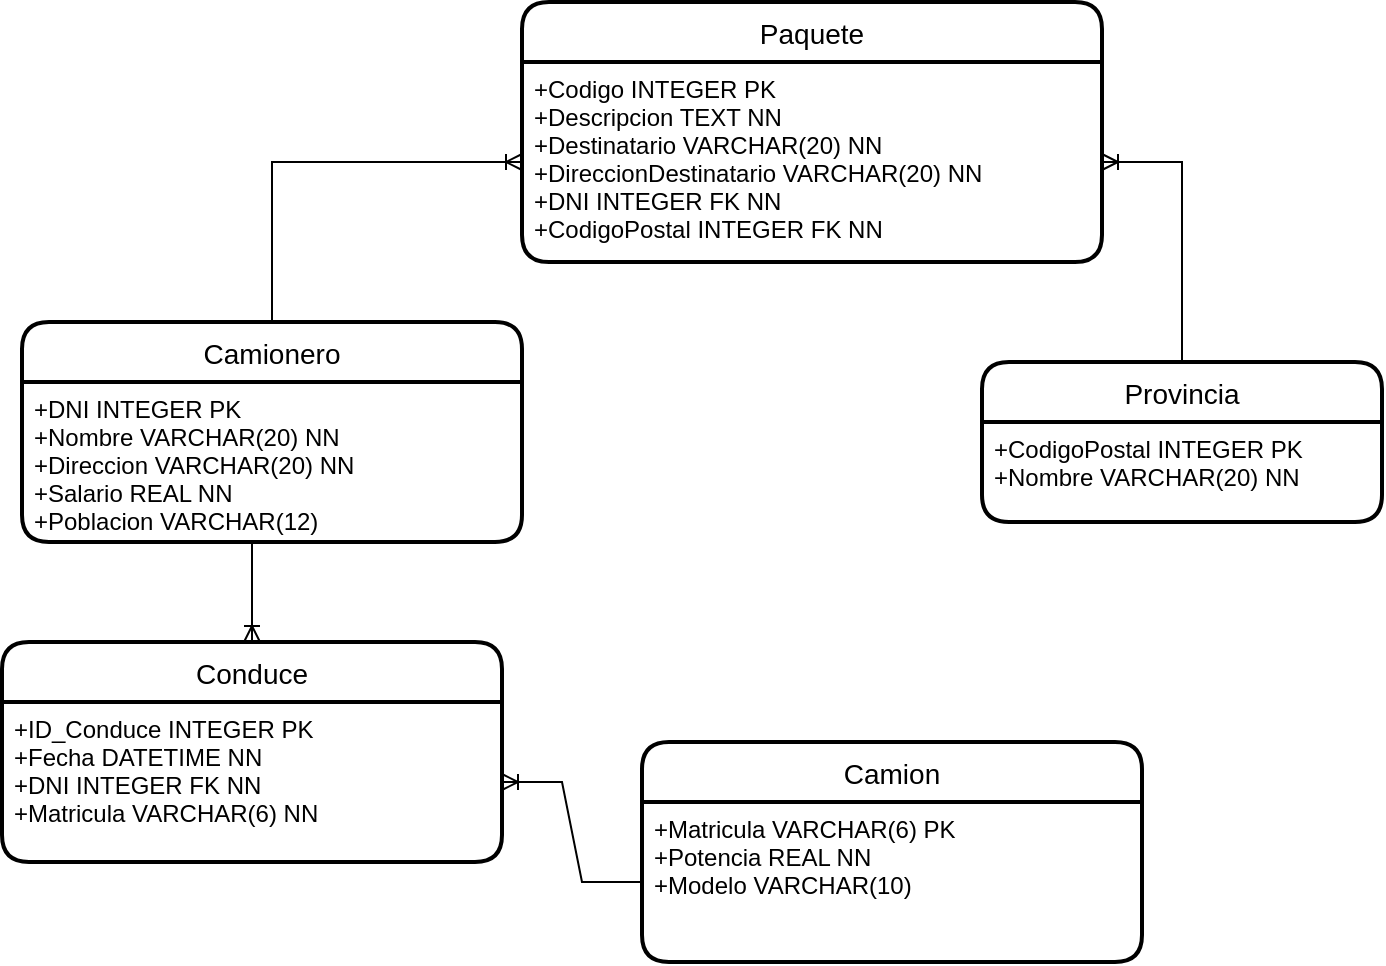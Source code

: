 <mxfile version="16.5.6" type="github">
  <diagram id="yJGOHiVgGljoQ4qW4OAV" name="Page-1">
    <mxGraphModel dx="645" dy="588" grid="1" gridSize="10" guides="1" tooltips="1" connect="1" arrows="1" fold="1" page="1" pageScale="1" pageWidth="827" pageHeight="1169" math="0" shadow="0">
      <root>
        <mxCell id="0" />
        <mxCell id="1" parent="0" />
        <mxCell id="IhCiCjmtgmUAzDUSJg-i-17" value="Paquete" style="swimlane;childLayout=stackLayout;horizontal=1;startSize=30;horizontalStack=0;rounded=1;fontSize=14;fontStyle=0;strokeWidth=2;resizeParent=0;resizeLast=1;shadow=0;dashed=0;align=center;" vertex="1" parent="1">
          <mxGeometry x="320" y="80" width="290" height="130" as="geometry" />
        </mxCell>
        <mxCell id="IhCiCjmtgmUAzDUSJg-i-18" value="+Codigo INTEGER PK&#xa;+Descripcion TEXT NN&#xa;+Destinatario VARCHAR(20) NN&#xa;+DireccionDestinatario VARCHAR(20) NN&#xa;+DNI INTEGER FK NN&#xa;+CodigoPostal INTEGER FK NN&#xa;" style="align=left;strokeColor=none;fillColor=none;spacingLeft=4;fontSize=12;verticalAlign=top;resizable=0;rotatable=0;part=1;" vertex="1" parent="IhCiCjmtgmUAzDUSJg-i-17">
          <mxGeometry y="30" width="290" height="100" as="geometry" />
        </mxCell>
        <mxCell id="IhCiCjmtgmUAzDUSJg-i-19" value="Camionero" style="swimlane;childLayout=stackLayout;horizontal=1;startSize=30;horizontalStack=0;rounded=1;fontSize=14;fontStyle=0;strokeWidth=2;resizeParent=0;resizeLast=1;shadow=0;dashed=0;align=center;" vertex="1" parent="1">
          <mxGeometry x="70" y="240" width="250" height="110" as="geometry" />
        </mxCell>
        <mxCell id="IhCiCjmtgmUAzDUSJg-i-20" value="+DNI INTEGER PK&#xa;+Nombre VARCHAR(20) NN&#xa;+Direccion VARCHAR(20) NN&#xa;+Salario REAL NN&#xa;+Poblacion VARCHAR(12)&#xa;&#xa;" style="align=left;strokeColor=none;fillColor=none;spacingLeft=4;fontSize=12;verticalAlign=top;resizable=0;rotatable=0;part=1;" vertex="1" parent="IhCiCjmtgmUAzDUSJg-i-19">
          <mxGeometry y="30" width="250" height="80" as="geometry" />
        </mxCell>
        <mxCell id="IhCiCjmtgmUAzDUSJg-i-21" value="Camion" style="swimlane;childLayout=stackLayout;horizontal=1;startSize=30;horizontalStack=0;rounded=1;fontSize=14;fontStyle=0;strokeWidth=2;resizeParent=0;resizeLast=1;shadow=0;dashed=0;align=center;" vertex="1" parent="1">
          <mxGeometry x="380" y="450" width="250" height="110" as="geometry" />
        </mxCell>
        <mxCell id="IhCiCjmtgmUAzDUSJg-i-22" value="+Matricula VARCHAR(6) PK&#xa;+Potencia REAL NN&#xa;+Modelo VARCHAR(10)&#xa;&#xa;" style="align=left;strokeColor=none;fillColor=none;spacingLeft=4;fontSize=12;verticalAlign=top;resizable=0;rotatable=0;part=1;" vertex="1" parent="IhCiCjmtgmUAzDUSJg-i-21">
          <mxGeometry y="30" width="250" height="80" as="geometry" />
        </mxCell>
        <mxCell id="IhCiCjmtgmUAzDUSJg-i-23" value="Provincia" style="swimlane;childLayout=stackLayout;horizontal=1;startSize=30;horizontalStack=0;rounded=1;fontSize=14;fontStyle=0;strokeWidth=2;resizeParent=0;resizeLast=1;shadow=0;dashed=0;align=center;" vertex="1" parent="1">
          <mxGeometry x="550" y="260" width="200" height="80" as="geometry" />
        </mxCell>
        <mxCell id="IhCiCjmtgmUAzDUSJg-i-24" value="+CodigoPostal INTEGER PK&#xa;+Nombre VARCHAR(20) NN&#xa;&#xa;" style="align=left;strokeColor=none;fillColor=none;spacingLeft=4;fontSize=12;verticalAlign=top;resizable=0;rotatable=0;part=1;" vertex="1" parent="IhCiCjmtgmUAzDUSJg-i-23">
          <mxGeometry y="30" width="200" height="50" as="geometry" />
        </mxCell>
        <mxCell id="IhCiCjmtgmUAzDUSJg-i-25" value="Conduce" style="swimlane;childLayout=stackLayout;horizontal=1;startSize=30;horizontalStack=0;rounded=1;fontSize=14;fontStyle=0;strokeWidth=2;resizeParent=0;resizeLast=1;shadow=0;dashed=0;align=center;" vertex="1" parent="1">
          <mxGeometry x="60" y="400" width="250" height="110" as="geometry" />
        </mxCell>
        <mxCell id="IhCiCjmtgmUAzDUSJg-i-26" value="+ID_Conduce INTEGER PK&#xa;+Fecha DATETIME NN&#xa;+DNI INTEGER FK NN&#xa;+Matricula VARCHAR(6) NN&#xa;&#xa;&#xa;" style="align=left;strokeColor=none;fillColor=none;spacingLeft=4;fontSize=12;verticalAlign=top;resizable=0;rotatable=0;part=1;" vertex="1" parent="IhCiCjmtgmUAzDUSJg-i-25">
          <mxGeometry y="30" width="250" height="80" as="geometry" />
        </mxCell>
        <mxCell id="IhCiCjmtgmUAzDUSJg-i-28" value="" style="fontSize=12;html=1;endArrow=ERoneToMany;rounded=0;exitX=0.46;exitY=1;exitDx=0;exitDy=0;exitPerimeter=0;entryX=0.5;entryY=0;entryDx=0;entryDy=0;" edge="1" parent="1" source="IhCiCjmtgmUAzDUSJg-i-20" target="IhCiCjmtgmUAzDUSJg-i-25">
          <mxGeometry width="100" height="100" relative="1" as="geometry">
            <mxPoint x="210" y="490" as="sourcePoint" />
            <mxPoint x="310" y="390" as="targetPoint" />
          </mxGeometry>
        </mxCell>
        <mxCell id="IhCiCjmtgmUAzDUSJg-i-31" value="" style="edgeStyle=entityRelationEdgeStyle;fontSize=12;html=1;endArrow=ERoneToMany;rounded=0;" edge="1" parent="1" source="IhCiCjmtgmUAzDUSJg-i-22" target="IhCiCjmtgmUAzDUSJg-i-26">
          <mxGeometry width="100" height="100" relative="1" as="geometry">
            <mxPoint x="220" y="680" as="sourcePoint" />
            <mxPoint x="320" y="580" as="targetPoint" />
          </mxGeometry>
        </mxCell>
        <mxCell id="IhCiCjmtgmUAzDUSJg-i-32" value="" style="fontSize=12;html=1;endArrow=ERoneToMany;rounded=0;exitX=0.5;exitY=0;exitDx=0;exitDy=0;entryX=0;entryY=0.5;entryDx=0;entryDy=0;" edge="1" parent="1" source="IhCiCjmtgmUAzDUSJg-i-19" target="IhCiCjmtgmUAzDUSJg-i-18">
          <mxGeometry width="100" height="100" relative="1" as="geometry">
            <mxPoint x="290" y="110" as="sourcePoint" />
            <mxPoint x="290" y="160" as="targetPoint" />
            <Array as="points">
              <mxPoint x="195" y="160" />
            </Array>
          </mxGeometry>
        </mxCell>
        <mxCell id="IhCiCjmtgmUAzDUSJg-i-34" value="" style="fontSize=12;html=1;endArrow=ERoneToMany;rounded=0;exitX=0.5;exitY=0;exitDx=0;exitDy=0;entryX=1;entryY=0.5;entryDx=0;entryDy=0;" edge="1" parent="1" source="IhCiCjmtgmUAzDUSJg-i-23" target="IhCiCjmtgmUAzDUSJg-i-18">
          <mxGeometry width="100" height="100" relative="1" as="geometry">
            <mxPoint x="587.5" y="310" as="sourcePoint" />
            <mxPoint x="712.5" y="230" as="targetPoint" />
            <Array as="points">
              <mxPoint x="650" y="160" />
            </Array>
          </mxGeometry>
        </mxCell>
      </root>
    </mxGraphModel>
  </diagram>
</mxfile>
